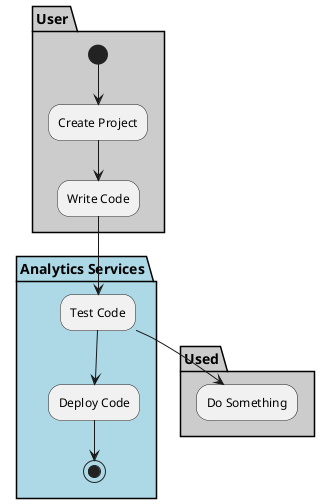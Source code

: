 @startuml

partition "Analytics Services" {

}

partition User #cccccc {
  (*) --> "Create Project"
  --> "Write Code"
}

partition "Analytics Services" #lightblue {
  "Write Code" --> "Test Code"
  "Test Code" --> "Deploy Code"
  "Deploy Code" --> (*)
}

partition Used #cccccc {
  "Test Code" --> "Do Something"
}

@enduml

